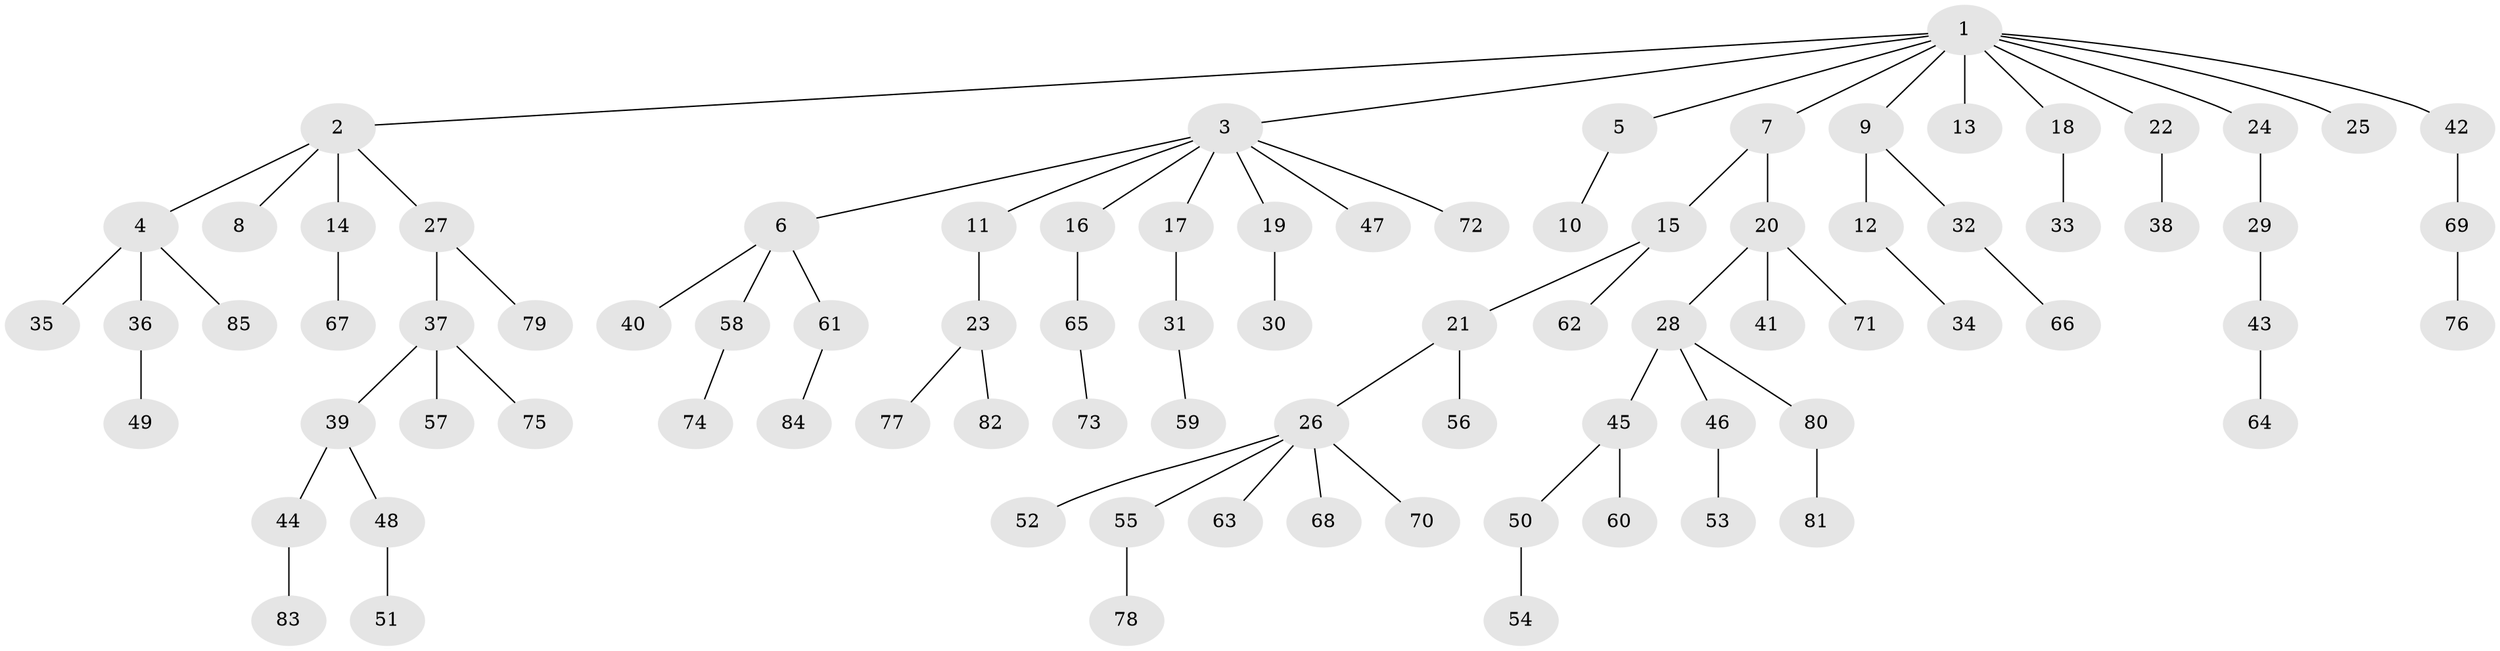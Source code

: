 // coarse degree distribution, {21: 0.023809523809523808, 4: 0.07142857142857142, 2: 0.16666666666666666, 3: 0.047619047619047616, 1: 0.6904761904761905}
// Generated by graph-tools (version 1.1) at 2025/19/03/04/25 18:19:12]
// undirected, 85 vertices, 84 edges
graph export_dot {
graph [start="1"]
  node [color=gray90,style=filled];
  1;
  2;
  3;
  4;
  5;
  6;
  7;
  8;
  9;
  10;
  11;
  12;
  13;
  14;
  15;
  16;
  17;
  18;
  19;
  20;
  21;
  22;
  23;
  24;
  25;
  26;
  27;
  28;
  29;
  30;
  31;
  32;
  33;
  34;
  35;
  36;
  37;
  38;
  39;
  40;
  41;
  42;
  43;
  44;
  45;
  46;
  47;
  48;
  49;
  50;
  51;
  52;
  53;
  54;
  55;
  56;
  57;
  58;
  59;
  60;
  61;
  62;
  63;
  64;
  65;
  66;
  67;
  68;
  69;
  70;
  71;
  72;
  73;
  74;
  75;
  76;
  77;
  78;
  79;
  80;
  81;
  82;
  83;
  84;
  85;
  1 -- 2;
  1 -- 3;
  1 -- 5;
  1 -- 7;
  1 -- 9;
  1 -- 13;
  1 -- 18;
  1 -- 22;
  1 -- 24;
  1 -- 25;
  1 -- 42;
  2 -- 4;
  2 -- 8;
  2 -- 14;
  2 -- 27;
  3 -- 6;
  3 -- 11;
  3 -- 16;
  3 -- 17;
  3 -- 19;
  3 -- 47;
  3 -- 72;
  4 -- 35;
  4 -- 36;
  4 -- 85;
  5 -- 10;
  6 -- 40;
  6 -- 58;
  6 -- 61;
  7 -- 15;
  7 -- 20;
  9 -- 12;
  9 -- 32;
  11 -- 23;
  12 -- 34;
  14 -- 67;
  15 -- 21;
  15 -- 62;
  16 -- 65;
  17 -- 31;
  18 -- 33;
  19 -- 30;
  20 -- 28;
  20 -- 41;
  20 -- 71;
  21 -- 26;
  21 -- 56;
  22 -- 38;
  23 -- 77;
  23 -- 82;
  24 -- 29;
  26 -- 52;
  26 -- 55;
  26 -- 63;
  26 -- 68;
  26 -- 70;
  27 -- 37;
  27 -- 79;
  28 -- 45;
  28 -- 46;
  28 -- 80;
  29 -- 43;
  31 -- 59;
  32 -- 66;
  36 -- 49;
  37 -- 39;
  37 -- 57;
  37 -- 75;
  39 -- 44;
  39 -- 48;
  42 -- 69;
  43 -- 64;
  44 -- 83;
  45 -- 50;
  45 -- 60;
  46 -- 53;
  48 -- 51;
  50 -- 54;
  55 -- 78;
  58 -- 74;
  61 -- 84;
  65 -- 73;
  69 -- 76;
  80 -- 81;
}
